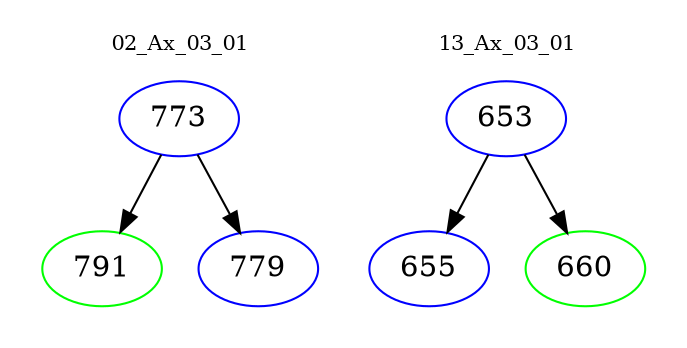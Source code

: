 digraph{
subgraph cluster_0 {
color = white
label = "02_Ax_03_01";
fontsize=10;
T0_773 [label="773", color="blue"]
T0_773 -> T0_791 [color="black"]
T0_791 [label="791", color="green"]
T0_773 -> T0_779 [color="black"]
T0_779 [label="779", color="blue"]
}
subgraph cluster_1 {
color = white
label = "13_Ax_03_01";
fontsize=10;
T1_653 [label="653", color="blue"]
T1_653 -> T1_655 [color="black"]
T1_655 [label="655", color="blue"]
T1_653 -> T1_660 [color="black"]
T1_660 [label="660", color="green"]
}
}

